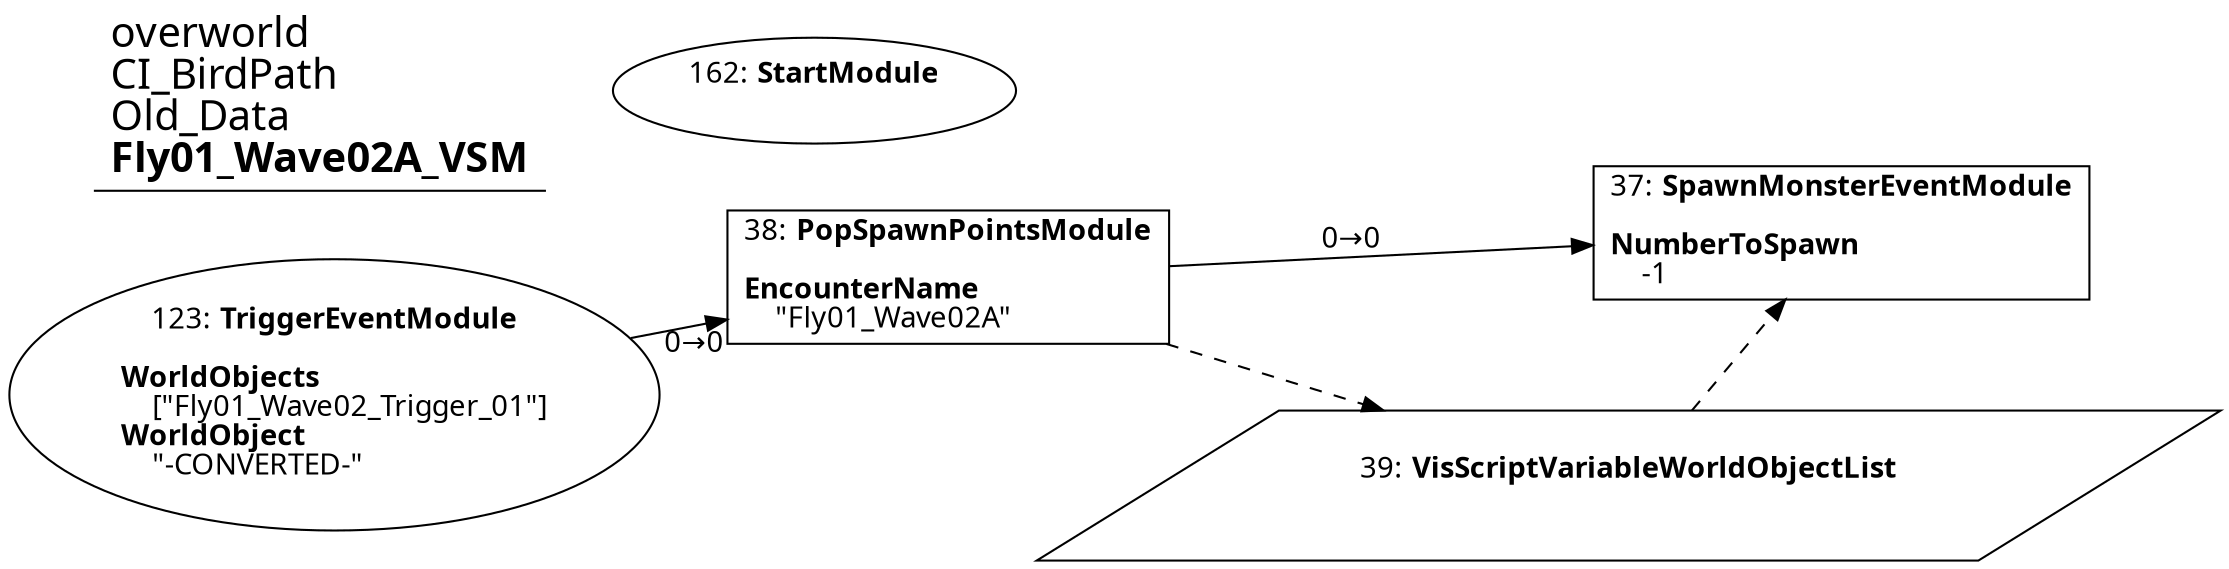 digraph {
    layout = fdp;
    overlap = prism;
    sep = "+16";
    splines = spline;

    node [ shape = box ];

    graph [ fontname = "Segoe UI" ];
    node [ fontname = "Segoe UI" ];
    edge [ fontname = "Segoe UI" ];

    37 [ label = <37: <b>SpawnMonsterEventModule</b><br/><br/><b>NumberToSpawn</b><br align="left"/>    -1<br align="left"/>> ];
    37 [ pos = "0.65800005,-2.641!" ];
    39 -> 37 [ style = dashed ];

    38 [ label = <38: <b>PopSpawnPointsModule</b><br/><br/><b>EncounterName</b><br align="left"/>    &quot;Fly01_Wave02A&quot;<br align="left"/>> ];
    38 [ pos = "0.21700001,-2.641!" ];
    38 -> 37 [ label = "0→0" ];
    38 -> 39 [ style = dashed ];

    39 [ label = <39: <b>VisScriptVariableWorldObjectList</b><br/><br/>> ];
    39 [ shape = parallelogram ]
    39 [ pos = "0.45700002,-2.7380002!" ];

    123 [ label = <123: <b>TriggerEventModule</b><br/><br/><b>WorldObjects</b><br align="left"/>    [&quot;Fly01_Wave02_Trigger_01&quot;]<br align="left"/><b>WorldObject</b><br align="left"/>    &quot;-CONVERTED-&quot;<br align="left"/>> ];
    123 [ shape = oval ]
    123 [ pos = "-0.277,-2.641!" ];
    123 -> 38 [ label = "0→0" ];

    162 [ label = <162: <b>StartModule</b><br/><br/>> ];
    162 [ shape = oval ]
    162 [ pos = "-0.033,-2.528!" ];

    title [ pos = "-0.27800003,-2.5270002!" ];
    title [ shape = underline ];
    title [ label = <<font point-size="20">overworld<br align="left"/>CI_BirdPath<br align="left"/>Old_Data<br align="left"/><b>Fly01_Wave02A_VSM</b><br align="left"/></font>> ];
}
